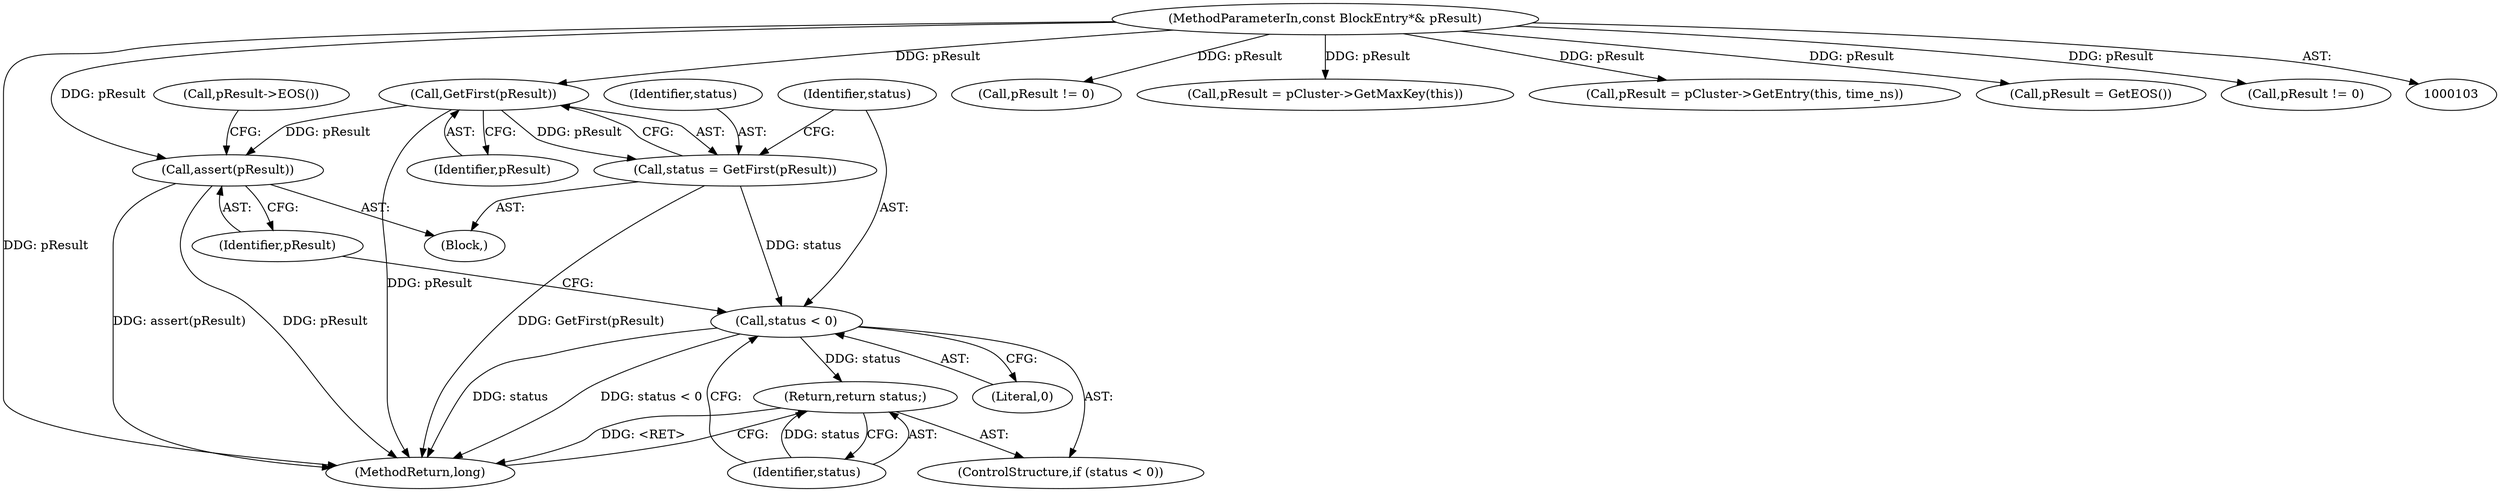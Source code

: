 digraph "0_Android_04839626ed859623901ebd3a5fd483982186b59d_198@pointer" {
"1000110" [label="(Call,GetFirst(pResult))"];
"1000105" [label="(MethodParameterIn,const BlockEntry*& pResult)"];
"1000108" [label="(Call,status = GetFirst(pResult))"];
"1000113" [label="(Call,status < 0)"];
"1000116" [label="(Return,return status;)"];
"1000118" [label="(Call,assert(pResult))"];
"1000116" [label="(Return,return status;)"];
"1000118" [label="(Call,assert(pResult))"];
"1000293" [label="(Call,pResult != 0)"];
"1000305" [label="(MethodReturn,long)"];
"1000119" [label="(Identifier,pResult)"];
"1000287" [label="(Call,pResult = pCluster->GetMaxKey(this))"];
"1000109" [label="(Identifier,status)"];
"1000121" [label="(Call,pResult->EOS())"];
"1000113" [label="(Call,status < 0)"];
"1000108" [label="(Call,status = GetFirst(pResult))"];
"1000257" [label="(Call,pResult = pCluster->GetEntry(this, time_ns))"];
"1000115" [label="(Literal,0)"];
"1000112" [label="(ControlStructure,if (status < 0))"];
"1000114" [label="(Identifier,status)"];
"1000105" [label="(MethodParameterIn,const BlockEntry*& pResult)"];
"1000111" [label="(Identifier,pResult)"];
"1000110" [label="(Call,GetFirst(pResult))"];
"1000300" [label="(Call,pResult = GetEOS())"];
"1000264" [label="(Call,pResult != 0)"];
"1000106" [label="(Block,)"];
"1000117" [label="(Identifier,status)"];
"1000110" -> "1000108"  [label="AST: "];
"1000110" -> "1000111"  [label="CFG: "];
"1000111" -> "1000110"  [label="AST: "];
"1000108" -> "1000110"  [label="CFG: "];
"1000110" -> "1000305"  [label="DDG: pResult"];
"1000110" -> "1000108"  [label="DDG: pResult"];
"1000105" -> "1000110"  [label="DDG: pResult"];
"1000110" -> "1000118"  [label="DDG: pResult"];
"1000105" -> "1000103"  [label="AST: "];
"1000105" -> "1000305"  [label="DDG: pResult"];
"1000105" -> "1000118"  [label="DDG: pResult"];
"1000105" -> "1000257"  [label="DDG: pResult"];
"1000105" -> "1000264"  [label="DDG: pResult"];
"1000105" -> "1000287"  [label="DDG: pResult"];
"1000105" -> "1000293"  [label="DDG: pResult"];
"1000105" -> "1000300"  [label="DDG: pResult"];
"1000108" -> "1000106"  [label="AST: "];
"1000109" -> "1000108"  [label="AST: "];
"1000114" -> "1000108"  [label="CFG: "];
"1000108" -> "1000305"  [label="DDG: GetFirst(pResult)"];
"1000108" -> "1000113"  [label="DDG: status"];
"1000113" -> "1000112"  [label="AST: "];
"1000113" -> "1000115"  [label="CFG: "];
"1000114" -> "1000113"  [label="AST: "];
"1000115" -> "1000113"  [label="AST: "];
"1000117" -> "1000113"  [label="CFG: "];
"1000119" -> "1000113"  [label="CFG: "];
"1000113" -> "1000305"  [label="DDG: status"];
"1000113" -> "1000305"  [label="DDG: status < 0"];
"1000113" -> "1000116"  [label="DDG: status"];
"1000116" -> "1000112"  [label="AST: "];
"1000116" -> "1000117"  [label="CFG: "];
"1000117" -> "1000116"  [label="AST: "];
"1000305" -> "1000116"  [label="CFG: "];
"1000116" -> "1000305"  [label="DDG: <RET>"];
"1000117" -> "1000116"  [label="DDG: status"];
"1000118" -> "1000106"  [label="AST: "];
"1000118" -> "1000119"  [label="CFG: "];
"1000119" -> "1000118"  [label="AST: "];
"1000121" -> "1000118"  [label="CFG: "];
"1000118" -> "1000305"  [label="DDG: assert(pResult)"];
"1000118" -> "1000305"  [label="DDG: pResult"];
}
